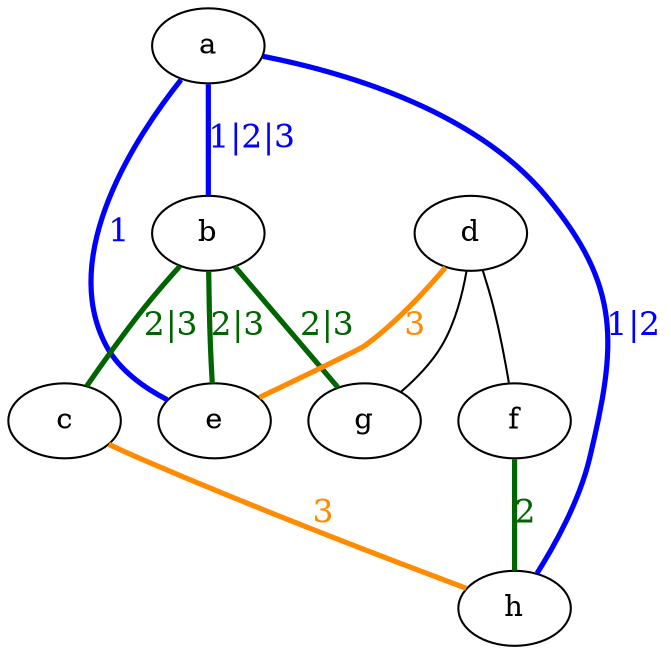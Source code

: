 strict graph "Excise 04 Task 17 Graph 04" {
	a
		a -- b [label="1|2|3", color=blue, fontcolor=blue, fontsize=16, penwidth=2.5]
		a -- h [label="1|2", color=blue, fontcolor=blue, fontsize=16, penwidth=2.5]
		a -- e [label="1", color=blue, fontcolor=blue, fontsize=16, penwidth=2.5]
	b
		b -- g [label="2|3", color=darkgreen, fontcolor=darkgreen, fontsize=16, penwidth=2.5]
		b -- c [label="2|3", color=darkgreen, fontcolor=darkgreen, fontsize=16, penwidth=2.5]
		b -- e [label="2|3", color=darkgreen, fontcolor=darkgreen, fontsize=16, penwidth=2.5]
		b -- a
	c
		c -- h [label="3", color=darkorange, fontcolor=darkorange, fontsize=16, penwidth=2.5]
		c -- b
	d
		d -- f
		d -- e
		d -- g
	e
		e -- a
		e -- b
		e -- d [label="3", color=darkorange, fontcolor=darkorange, fontsize=16, penwidth=2.5]
	f
		f -- d
		f -- h
	g
		g -- b
		g -- d
	h
		h -- c
		h -- a
		h -- f [label="2", color=darkgreen, fontcolor=darkgreen, fontsize=16, penwidth=2.5]
}